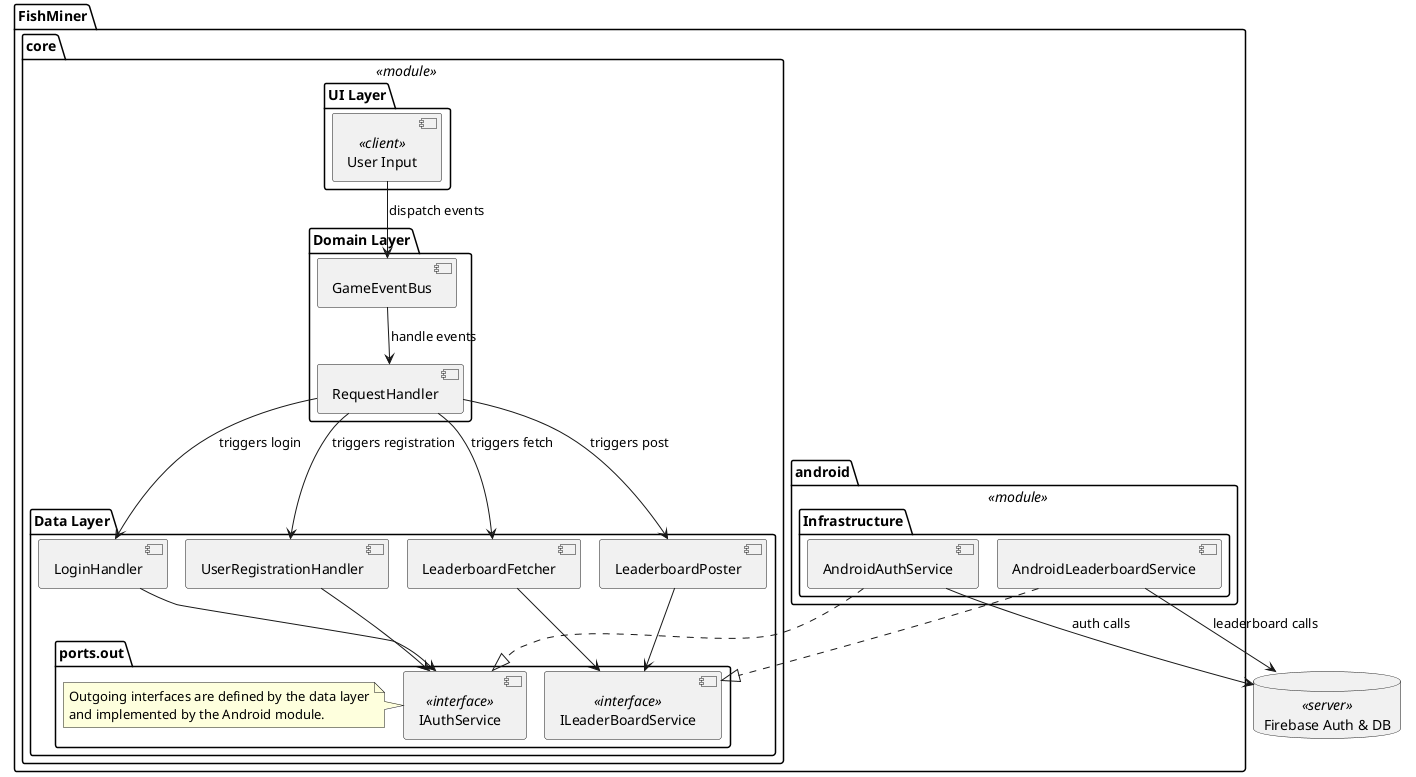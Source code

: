 @startuml LayeredClientServer CCView
!pragma layout smetana
skinparam packagePadding 20

package "FishMiner" {
  package "android" <<module>> {
    package "Infrastructure" {
      [AndroidAuthService]
      [AndroidLeaderboardService]
    }
  }

  package "core" <<module>> {
    package "UI Layer" {
      [User Input] <<client>>
    }

    package "Domain Layer" {
      [GameEventBus]
      [RequestHandler]
    }

    package "Data Layer" {
      [LoginHandler]
      [UserRegistrationHandler]
      [LeaderboardFetcher]
      [LeaderboardPoster]

     package "ports.out" {
             [IAuthService] <<interface>>
             [ILeaderBoardService] <<interface>>
             note left of IAuthService
               Outgoing interfaces are defined by the data layer
               and implemented by the Android module.
             end note
           }
    }
  }
}

' Use database symbol for Firebase
database Firebase as "Firebase Auth & DB" <<server>>

' Connectors
[User Input] --> [GameEventBus] : dispatch events
[GameEventBus] --> [RequestHandler] : handle events
[RequestHandler] --> [LoginHandler] : triggers login
[RequestHandler] --> [UserRegistrationHandler] : triggers registration
[RequestHandler] --> [LeaderboardFetcher] : triggers fetch
[RequestHandler] --> [LeaderboardPoster] : triggers post

[LoginHandler] --> IAuthService
[UserRegistrationHandler] --> IAuthService
[LeaderboardFetcher] --> ILeaderBoardService
[LeaderboardPoster] --> ILeaderBoardService

[AndroidAuthService] ..|> IAuthService
[AndroidLeaderboardService] ..|> ILeaderBoardService

[AndroidAuthService] --> Firebase : auth calls
[AndroidLeaderboardService] --> Firebase : leaderboard calls

@enduml
